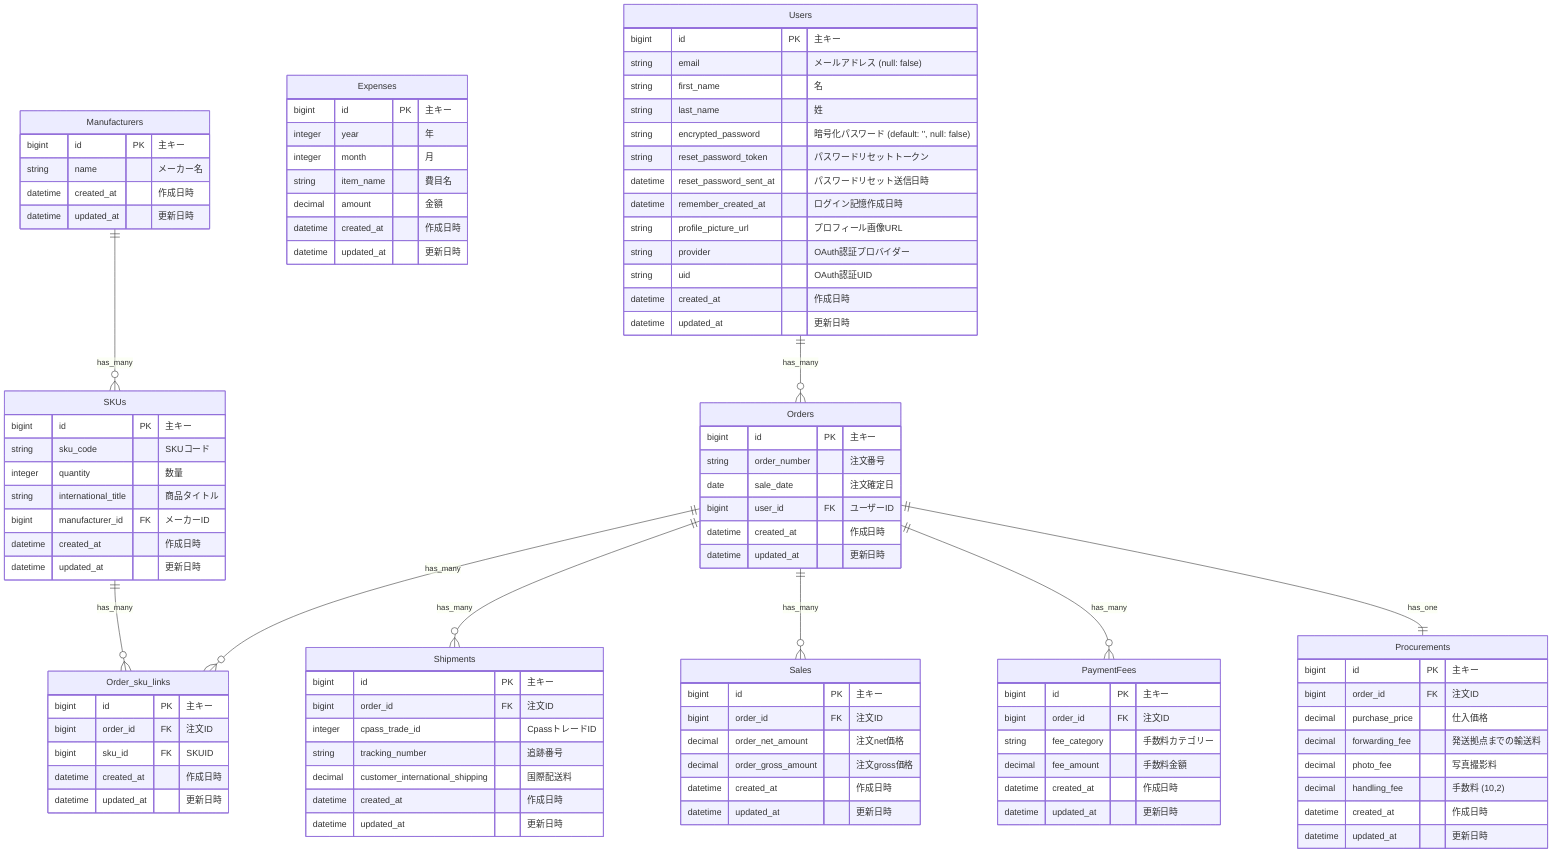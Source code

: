 erDiagram
    Orders {
        bigint id PK "主キー"
        string order_number "注文番号"
        date sale_date "注文確定日"
        bigint user_id FK "ユーザーID"
        datetime created_at "作成日時"
        datetime updated_at "更新日時"
    }

    Order_sku_links {
        bigint id PK "主キー"
        bigint order_id FK "注文ID"
        bigint sku_id FK "SKUID"
        datetime created_at "作成日時"
        datetime updated_at "更新日時"
    }

    SKUs {
        bigint id PK "主キー"
        string sku_code "SKUコード"
        integer quantity "数量"
        string international_title "商品タイトル"
        bigint manufacturer_id FK "メーカーID"
        datetime created_at "作成日時"
        datetime updated_at "更新日時"
    }

    Manufacturers {
        bigint id PK "主キー"
        string name "メーカー名"
        datetime created_at "作成日時"
        datetime updated_at "更新日時"
    }

    Shipments {
        bigint id PK "主キー"
        bigint order_id FK "注文ID"
        integer cpass_trade_id "CpassトレードID"
        string tracking_number "追跡番号"
        decimal customer_international_shipping "国際配送料"
        datetime created_at "作成日時"
        datetime updated_at "更新日時"
    }

    Procurements {
        bigint id PK "主キー"
        bigint order_id FK "注文ID"
        decimal purchase_price "仕入価格"
        decimal forwarding_fee "発送拠点までの輸送料"
        decimal photo_fee "写真撮影料"
        decimal handling_fee "手数料 (10,2)"
        datetime created_at "作成日時"
        datetime updated_at "更新日時"
    }

    Sales {
        bigint id PK "主キー"
        bigint order_id FK "注文ID"
        decimal order_net_amount "注文net価格"
        decimal order_gross_amount "注文gross価格"
        datetime created_at "作成日時"
        datetime updated_at "更新日時"
    }

    PaymentFees {
        bigint id PK "主キー"
        bigint order_id FK "注文ID"
        string fee_category "手数料カテゴリー"
        decimal fee_amount "手数料金額"
        datetime created_at "作成日時"
        datetime updated_at "更新日時"
    }

    Expenses {
        bigint id PK "主キー"
        integer year "年"
        integer month "月"
        string item_name "費目名"
        decimal amount "金額"
        datetime created_at "作成日時"
        datetime updated_at "更新日時"
    }

    Users {
        bigint id PK "主キー"
        string email "メールアドレス (null: false)"
        string first_name "名"
        string last_name "姓"
        string encrypted_password "暗号化パスワード (default: '', null: false)"
        string reset_password_token "パスワードリセットトークン"
        datetime reset_password_sent_at "パスワードリセット送信日時"
        datetime remember_created_at "ログイン記憶作成日時"
        string profile_picture_url "プロフィール画像URL"
        string provider "OAuth認証プロバイダー"
        string uid "OAuth認証UID"
        datetime created_at "作成日時"
        datetime updated_at "更新日時"
    }

    Orders ||--o{ Order_sku_links : "has_many"
    SKUs ||--o{ Order_sku_links : "has_many"
    Orders ||--o{ Shipments : "has_many"
    Orders ||--o{ Sales : "has_many"
    Orders ||--o{ PaymentFees : "has_many"
    Orders ||--|| Procurements : "has_one"
    Manufacturers ||--o{ SKUs : "has_many"
    Users ||--o{ Orders : "has_many"